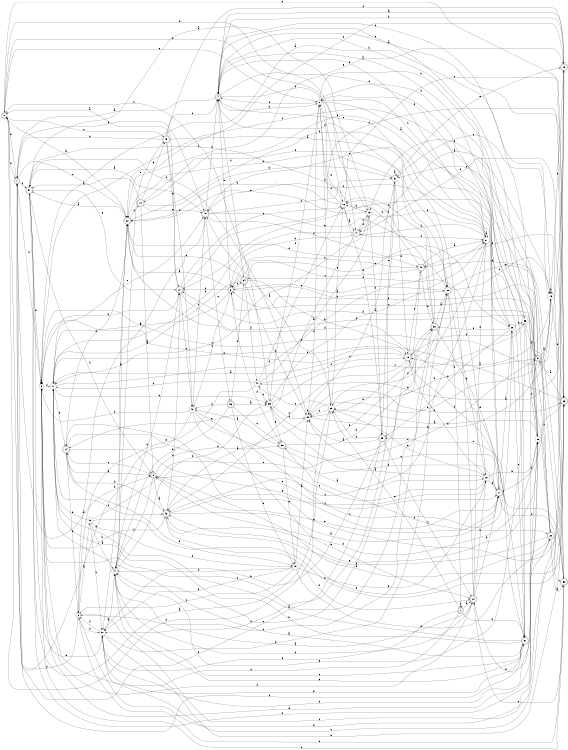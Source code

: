 digraph n43_4 {
__start0 [label="" shape="none"];

rankdir=LR;
size="8,5";

s0 [style="rounded,filled", color="black", fillcolor="white" shape="doublecircle", label="0"];
s1 [style="rounded,filled", color="black", fillcolor="white" shape="doublecircle", label="1"];
s2 [style="filled", color="black", fillcolor="white" shape="circle", label="2"];
s3 [style="filled", color="black", fillcolor="white" shape="circle", label="3"];
s4 [style="rounded,filled", color="black", fillcolor="white" shape="doublecircle", label="4"];
s5 [style="rounded,filled", color="black", fillcolor="white" shape="doublecircle", label="5"];
s6 [style="rounded,filled", color="black", fillcolor="white" shape="doublecircle", label="6"];
s7 [style="rounded,filled", color="black", fillcolor="white" shape="doublecircle", label="7"];
s8 [style="filled", color="black", fillcolor="white" shape="circle", label="8"];
s9 [style="rounded,filled", color="black", fillcolor="white" shape="doublecircle", label="9"];
s10 [style="rounded,filled", color="black", fillcolor="white" shape="doublecircle", label="10"];
s11 [style="filled", color="black", fillcolor="white" shape="circle", label="11"];
s12 [style="rounded,filled", color="black", fillcolor="white" shape="doublecircle", label="12"];
s13 [style="filled", color="black", fillcolor="white" shape="circle", label="13"];
s14 [style="rounded,filled", color="black", fillcolor="white" shape="doublecircle", label="14"];
s15 [style="rounded,filled", color="black", fillcolor="white" shape="doublecircle", label="15"];
s16 [style="filled", color="black", fillcolor="white" shape="circle", label="16"];
s17 [style="rounded,filled", color="black", fillcolor="white" shape="doublecircle", label="17"];
s18 [style="filled", color="black", fillcolor="white" shape="circle", label="18"];
s19 [style="filled", color="black", fillcolor="white" shape="circle", label="19"];
s20 [style="rounded,filled", color="black", fillcolor="white" shape="doublecircle", label="20"];
s21 [style="filled", color="black", fillcolor="white" shape="circle", label="21"];
s22 [style="rounded,filled", color="black", fillcolor="white" shape="doublecircle", label="22"];
s23 [style="rounded,filled", color="black", fillcolor="white" shape="doublecircle", label="23"];
s24 [style="rounded,filled", color="black", fillcolor="white" shape="doublecircle", label="24"];
s25 [style="rounded,filled", color="black", fillcolor="white" shape="doublecircle", label="25"];
s26 [style="filled", color="black", fillcolor="white" shape="circle", label="26"];
s27 [style="rounded,filled", color="black", fillcolor="white" shape="doublecircle", label="27"];
s28 [style="filled", color="black", fillcolor="white" shape="circle", label="28"];
s29 [style="filled", color="black", fillcolor="white" shape="circle", label="29"];
s30 [style="rounded,filled", color="black", fillcolor="white" shape="doublecircle", label="30"];
s31 [style="rounded,filled", color="black", fillcolor="white" shape="doublecircle", label="31"];
s32 [style="rounded,filled", color="black", fillcolor="white" shape="doublecircle", label="32"];
s33 [style="filled", color="black", fillcolor="white" shape="circle", label="33"];
s34 [style="rounded,filled", color="black", fillcolor="white" shape="doublecircle", label="34"];
s35 [style="filled", color="black", fillcolor="white" shape="circle", label="35"];
s36 [style="rounded,filled", color="black", fillcolor="white" shape="doublecircle", label="36"];
s37 [style="filled", color="black", fillcolor="white" shape="circle", label="37"];
s38 [style="rounded,filled", color="black", fillcolor="white" shape="doublecircle", label="38"];
s39 [style="filled", color="black", fillcolor="white" shape="circle", label="39"];
s40 [style="filled", color="black", fillcolor="white" shape="circle", label="40"];
s41 [style="filled", color="black", fillcolor="white" shape="circle", label="41"];
s42 [style="filled", color="black", fillcolor="white" shape="circle", label="42"];
s43 [style="rounded,filled", color="black", fillcolor="white" shape="doublecircle", label="43"];
s44 [style="filled", color="black", fillcolor="white" shape="circle", label="44"];
s45 [style="rounded,filled", color="black", fillcolor="white" shape="doublecircle", label="45"];
s46 [style="rounded,filled", color="black", fillcolor="white" shape="doublecircle", label="46"];
s47 [style="rounded,filled", color="black", fillcolor="white" shape="doublecircle", label="47"];
s48 [style="rounded,filled", color="black", fillcolor="white" shape="doublecircle", label="48"];
s49 [style="filled", color="black", fillcolor="white" shape="circle", label="49"];
s50 [style="filled", color="black", fillcolor="white" shape="circle", label="50"];
s51 [style="rounded,filled", color="black", fillcolor="white" shape="doublecircle", label="51"];
s52 [style="rounded,filled", color="black", fillcolor="white" shape="doublecircle", label="52"];
s0 -> s20 [label="a"];
s0 -> s16 [label="b"];
s0 -> s43 [label="c"];
s0 -> s47 [label="d"];
s0 -> s8 [label="e"];
s0 -> s7 [label="f"];
s1 -> s24 [label="a"];
s1 -> s31 [label="b"];
s1 -> s3 [label="c"];
s1 -> s1 [label="d"];
s1 -> s39 [label="e"];
s1 -> s50 [label="f"];
s2 -> s42 [label="a"];
s2 -> s22 [label="b"];
s2 -> s30 [label="c"];
s2 -> s7 [label="d"];
s2 -> s45 [label="e"];
s2 -> s50 [label="f"];
s3 -> s13 [label="a"];
s3 -> s46 [label="b"];
s3 -> s52 [label="c"];
s3 -> s3 [label="d"];
s3 -> s26 [label="e"];
s3 -> s11 [label="f"];
s4 -> s7 [label="a"];
s4 -> s8 [label="b"];
s4 -> s34 [label="c"];
s4 -> s31 [label="d"];
s4 -> s6 [label="e"];
s4 -> s19 [label="f"];
s5 -> s46 [label="a"];
s5 -> s38 [label="b"];
s5 -> s14 [label="c"];
s5 -> s23 [label="d"];
s5 -> s17 [label="e"];
s5 -> s41 [label="f"];
s6 -> s20 [label="a"];
s6 -> s30 [label="b"];
s6 -> s40 [label="c"];
s6 -> s11 [label="d"];
s6 -> s34 [label="e"];
s6 -> s27 [label="f"];
s7 -> s5 [label="a"];
s7 -> s3 [label="b"];
s7 -> s20 [label="c"];
s7 -> s45 [label="d"];
s7 -> s0 [label="e"];
s7 -> s51 [label="f"];
s8 -> s21 [label="a"];
s8 -> s33 [label="b"];
s8 -> s17 [label="c"];
s8 -> s39 [label="d"];
s8 -> s4 [label="e"];
s8 -> s35 [label="f"];
s9 -> s13 [label="a"];
s9 -> s27 [label="b"];
s9 -> s22 [label="c"];
s9 -> s19 [label="d"];
s9 -> s37 [label="e"];
s9 -> s50 [label="f"];
s10 -> s51 [label="a"];
s10 -> s37 [label="b"];
s10 -> s5 [label="c"];
s10 -> s43 [label="d"];
s10 -> s45 [label="e"];
s10 -> s30 [label="f"];
s11 -> s31 [label="a"];
s11 -> s35 [label="b"];
s11 -> s46 [label="c"];
s11 -> s14 [label="d"];
s11 -> s45 [label="e"];
s11 -> s21 [label="f"];
s12 -> s11 [label="a"];
s12 -> s18 [label="b"];
s12 -> s48 [label="c"];
s12 -> s3 [label="d"];
s12 -> s41 [label="e"];
s12 -> s46 [label="f"];
s13 -> s12 [label="a"];
s13 -> s29 [label="b"];
s13 -> s37 [label="c"];
s13 -> s13 [label="d"];
s13 -> s15 [label="e"];
s13 -> s23 [label="f"];
s14 -> s5 [label="a"];
s14 -> s2 [label="b"];
s14 -> s17 [label="c"];
s14 -> s20 [label="d"];
s14 -> s17 [label="e"];
s14 -> s49 [label="f"];
s15 -> s4 [label="a"];
s15 -> s44 [label="b"];
s15 -> s2 [label="c"];
s15 -> s4 [label="d"];
s15 -> s3 [label="e"];
s15 -> s20 [label="f"];
s16 -> s47 [label="a"];
s16 -> s20 [label="b"];
s16 -> s23 [label="c"];
s16 -> s25 [label="d"];
s16 -> s8 [label="e"];
s16 -> s8 [label="f"];
s17 -> s28 [label="a"];
s17 -> s38 [label="b"];
s17 -> s29 [label="c"];
s17 -> s52 [label="d"];
s17 -> s45 [label="e"];
s17 -> s12 [label="f"];
s18 -> s35 [label="a"];
s18 -> s26 [label="b"];
s18 -> s5 [label="c"];
s18 -> s17 [label="d"];
s18 -> s39 [label="e"];
s18 -> s34 [label="f"];
s19 -> s51 [label="a"];
s19 -> s21 [label="b"];
s19 -> s11 [label="c"];
s19 -> s47 [label="d"];
s19 -> s20 [label="e"];
s19 -> s25 [label="f"];
s20 -> s51 [label="a"];
s20 -> s50 [label="b"];
s20 -> s10 [label="c"];
s20 -> s31 [label="d"];
s20 -> s15 [label="e"];
s20 -> s28 [label="f"];
s21 -> s21 [label="a"];
s21 -> s45 [label="b"];
s21 -> s46 [label="c"];
s21 -> s47 [label="d"];
s21 -> s4 [label="e"];
s21 -> s39 [label="f"];
s22 -> s52 [label="a"];
s22 -> s6 [label="b"];
s22 -> s6 [label="c"];
s22 -> s27 [label="d"];
s22 -> s46 [label="e"];
s22 -> s46 [label="f"];
s23 -> s9 [label="a"];
s23 -> s11 [label="b"];
s23 -> s0 [label="c"];
s23 -> s48 [label="d"];
s23 -> s14 [label="e"];
s23 -> s17 [label="f"];
s24 -> s41 [label="a"];
s24 -> s18 [label="b"];
s24 -> s4 [label="c"];
s24 -> s17 [label="d"];
s24 -> s21 [label="e"];
s24 -> s3 [label="f"];
s25 -> s29 [label="a"];
s25 -> s41 [label="b"];
s25 -> s24 [label="c"];
s25 -> s39 [label="d"];
s25 -> s37 [label="e"];
s25 -> s7 [label="f"];
s26 -> s39 [label="a"];
s26 -> s5 [label="b"];
s26 -> s4 [label="c"];
s26 -> s24 [label="d"];
s26 -> s4 [label="e"];
s26 -> s10 [label="f"];
s27 -> s0 [label="a"];
s27 -> s3 [label="b"];
s27 -> s40 [label="c"];
s27 -> s23 [label="d"];
s27 -> s16 [label="e"];
s27 -> s26 [label="f"];
s28 -> s4 [label="a"];
s28 -> s25 [label="b"];
s28 -> s31 [label="c"];
s28 -> s33 [label="d"];
s28 -> s32 [label="e"];
s28 -> s8 [label="f"];
s29 -> s46 [label="a"];
s29 -> s23 [label="b"];
s29 -> s51 [label="c"];
s29 -> s29 [label="d"];
s29 -> s13 [label="e"];
s29 -> s8 [label="f"];
s30 -> s6 [label="a"];
s30 -> s18 [label="b"];
s30 -> s13 [label="c"];
s30 -> s20 [label="d"];
s30 -> s52 [label="e"];
s30 -> s1 [label="f"];
s31 -> s11 [label="a"];
s31 -> s11 [label="b"];
s31 -> s41 [label="c"];
s31 -> s8 [label="d"];
s31 -> s50 [label="e"];
s31 -> s7 [label="f"];
s32 -> s30 [label="a"];
s32 -> s16 [label="b"];
s32 -> s3 [label="c"];
s32 -> s31 [label="d"];
s32 -> s16 [label="e"];
s32 -> s4 [label="f"];
s33 -> s9 [label="a"];
s33 -> s4 [label="b"];
s33 -> s3 [label="c"];
s33 -> s26 [label="d"];
s33 -> s41 [label="e"];
s33 -> s12 [label="f"];
s34 -> s11 [label="a"];
s34 -> s12 [label="b"];
s34 -> s28 [label="c"];
s34 -> s29 [label="d"];
s34 -> s20 [label="e"];
s34 -> s44 [label="f"];
s35 -> s21 [label="a"];
s35 -> s32 [label="b"];
s35 -> s33 [label="c"];
s35 -> s29 [label="d"];
s35 -> s38 [label="e"];
s35 -> s0 [label="f"];
s36 -> s35 [label="a"];
s36 -> s49 [label="b"];
s36 -> s38 [label="c"];
s36 -> s34 [label="d"];
s36 -> s41 [label="e"];
s36 -> s40 [label="f"];
s37 -> s37 [label="a"];
s37 -> s20 [label="b"];
s37 -> s29 [label="c"];
s37 -> s12 [label="d"];
s37 -> s15 [label="e"];
s37 -> s50 [label="f"];
s38 -> s40 [label="a"];
s38 -> s32 [label="b"];
s38 -> s9 [label="c"];
s38 -> s6 [label="d"];
s38 -> s49 [label="e"];
s38 -> s22 [label="f"];
s39 -> s45 [label="a"];
s39 -> s9 [label="b"];
s39 -> s44 [label="c"];
s39 -> s0 [label="d"];
s39 -> s16 [label="e"];
s39 -> s29 [label="f"];
s40 -> s18 [label="a"];
s40 -> s3 [label="b"];
s40 -> s28 [label="c"];
s40 -> s0 [label="d"];
s40 -> s24 [label="e"];
s40 -> s45 [label="f"];
s41 -> s20 [label="a"];
s41 -> s27 [label="b"];
s41 -> s24 [label="c"];
s41 -> s31 [label="d"];
s41 -> s43 [label="e"];
s41 -> s35 [label="f"];
s42 -> s41 [label="a"];
s42 -> s11 [label="b"];
s42 -> s50 [label="c"];
s42 -> s23 [label="d"];
s42 -> s32 [label="e"];
s42 -> s49 [label="f"];
s43 -> s30 [label="a"];
s43 -> s7 [label="b"];
s43 -> s4 [label="c"];
s43 -> s40 [label="d"];
s43 -> s27 [label="e"];
s43 -> s15 [label="f"];
s44 -> s19 [label="a"];
s44 -> s35 [label="b"];
s44 -> s16 [label="c"];
s44 -> s12 [label="d"];
s44 -> s2 [label="e"];
s44 -> s11 [label="f"];
s45 -> s51 [label="a"];
s45 -> s37 [label="b"];
s45 -> s36 [label="c"];
s45 -> s48 [label="d"];
s45 -> s30 [label="e"];
s45 -> s4 [label="f"];
s46 -> s17 [label="a"];
s46 -> s24 [label="b"];
s46 -> s18 [label="c"];
s46 -> s14 [label="d"];
s46 -> s26 [label="e"];
s46 -> s27 [label="f"];
s47 -> s13 [label="a"];
s47 -> s6 [label="b"];
s47 -> s19 [label="c"];
s47 -> s11 [label="d"];
s47 -> s14 [label="e"];
s47 -> s21 [label="f"];
s48 -> s21 [label="a"];
s48 -> s29 [label="b"];
s48 -> s6 [label="c"];
s48 -> s16 [label="d"];
s48 -> s32 [label="e"];
s48 -> s6 [label="f"];
s49 -> s29 [label="a"];
s49 -> s18 [label="b"];
s49 -> s2 [label="c"];
s49 -> s50 [label="d"];
s49 -> s22 [label="e"];
s49 -> s50 [label="f"];
s50 -> s41 [label="a"];
s50 -> s23 [label="b"];
s50 -> s15 [label="c"];
s50 -> s30 [label="d"];
s50 -> s51 [label="e"];
s50 -> s2 [label="f"];
s51 -> s39 [label="a"];
s51 -> s26 [label="b"];
s51 -> s19 [label="c"];
s51 -> s3 [label="d"];
s51 -> s27 [label="e"];
s51 -> s5 [label="f"];
s52 -> s4 [label="a"];
s52 -> s2 [label="b"];
s52 -> s24 [label="c"];
s52 -> s48 [label="d"];
s52 -> s25 [label="e"];
s52 -> s47 [label="f"];

}